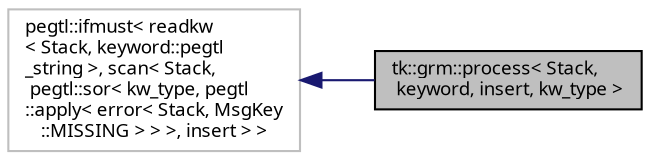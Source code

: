 digraph "tk::grm::process&lt; Stack, keyword, insert, kw_type &gt;"
{
 // INTERACTIVE_SVG=YES
  bgcolor="transparent";
  edge [fontname="sans-serif",fontsize="9",labelfontname="sans-serif",labelfontsize="9"];
  node [fontname="sans-serif",fontsize="9",shape=record];
  rankdir="LR";
  Node1 [label="tk::grm::process\< Stack,\l keyword, insert, kw_type \>",height=0.2,width=0.4,color="black", fillcolor="grey75", style="filled", fontcolor="black"];
  Node2 -> Node1 [dir="back",color="midnightblue",fontsize="9",style="solid",fontname="sans-serif"];
  Node2 [label="pegtl::ifmust\< readkw\l\< Stack, keyword::pegtl\l_string \>, scan\< Stack,\l pegtl::sor\< kw_type, pegtl\l::apply\< error\< Stack, MsgKey\l::MISSING \> \> \>, insert \> \>",height=0.2,width=0.4,color="grey75"];
}
